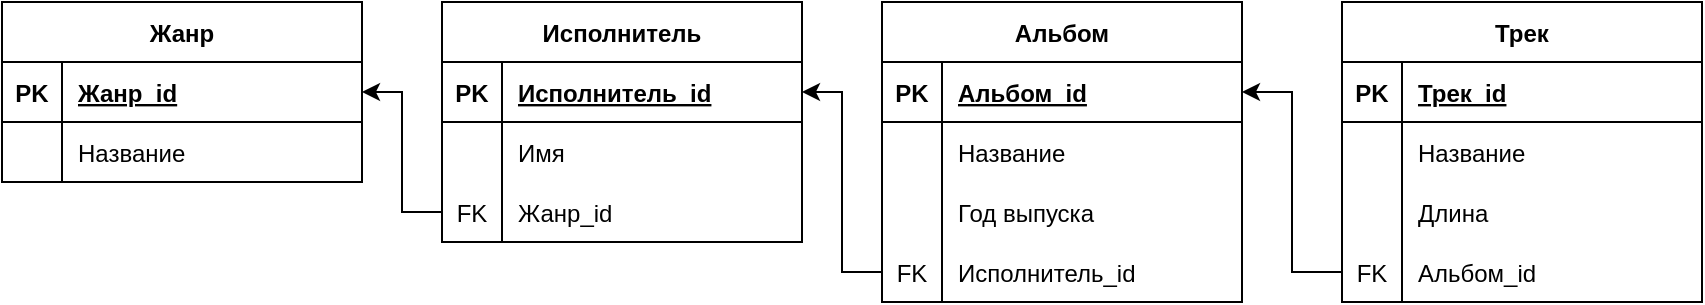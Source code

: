 <mxfile version="20.8.23" type="github">
  <diagram name="Страница 1" id="Ezz1WWHIf42Ru0axihvY">
    <mxGraphModel dx="1434" dy="739" grid="1" gridSize="10" guides="1" tooltips="1" connect="1" arrows="1" fold="1" page="1" pageScale="1" pageWidth="827" pageHeight="1169" math="0" shadow="0">
      <root>
        <mxCell id="0" />
        <mxCell id="1" parent="0" />
        <mxCell id="xEUZkp9Z2RVtKTUsOf9Q-1" value="Жанр" style="shape=table;startSize=30;container=1;collapsible=1;childLayout=tableLayout;fixedRows=1;rowLines=0;fontStyle=1;align=center;resizeLast=1;" vertex="1" parent="1">
          <mxGeometry x="20" y="70" width="180" height="90" as="geometry" />
        </mxCell>
        <mxCell id="xEUZkp9Z2RVtKTUsOf9Q-2" value="" style="shape=tableRow;horizontal=0;startSize=0;swimlaneHead=0;swimlaneBody=0;fillColor=none;collapsible=0;dropTarget=0;points=[[0,0.5],[1,0.5]];portConstraint=eastwest;top=0;left=0;right=0;bottom=1;" vertex="1" parent="xEUZkp9Z2RVtKTUsOf9Q-1">
          <mxGeometry y="30" width="180" height="30" as="geometry" />
        </mxCell>
        <mxCell id="xEUZkp9Z2RVtKTUsOf9Q-3" value="PK" style="shape=partialRectangle;connectable=0;fillColor=none;top=0;left=0;bottom=0;right=0;fontStyle=1;overflow=hidden;" vertex="1" parent="xEUZkp9Z2RVtKTUsOf9Q-2">
          <mxGeometry width="30" height="30" as="geometry">
            <mxRectangle width="30" height="30" as="alternateBounds" />
          </mxGeometry>
        </mxCell>
        <mxCell id="xEUZkp9Z2RVtKTUsOf9Q-4" value="Жанр_id" style="shape=partialRectangle;connectable=0;fillColor=none;top=0;left=0;bottom=0;right=0;align=left;spacingLeft=6;fontStyle=5;overflow=hidden;" vertex="1" parent="xEUZkp9Z2RVtKTUsOf9Q-2">
          <mxGeometry x="30" width="150" height="30" as="geometry">
            <mxRectangle width="150" height="30" as="alternateBounds" />
          </mxGeometry>
        </mxCell>
        <mxCell id="xEUZkp9Z2RVtKTUsOf9Q-5" value="" style="shape=tableRow;horizontal=0;startSize=0;swimlaneHead=0;swimlaneBody=0;fillColor=none;collapsible=0;dropTarget=0;points=[[0,0.5],[1,0.5]];portConstraint=eastwest;top=0;left=0;right=0;bottom=0;" vertex="1" parent="xEUZkp9Z2RVtKTUsOf9Q-1">
          <mxGeometry y="60" width="180" height="30" as="geometry" />
        </mxCell>
        <mxCell id="xEUZkp9Z2RVtKTUsOf9Q-6" value="" style="shape=partialRectangle;connectable=0;fillColor=none;top=0;left=0;bottom=0;right=0;editable=1;overflow=hidden;" vertex="1" parent="xEUZkp9Z2RVtKTUsOf9Q-5">
          <mxGeometry width="30" height="30" as="geometry">
            <mxRectangle width="30" height="30" as="alternateBounds" />
          </mxGeometry>
        </mxCell>
        <mxCell id="xEUZkp9Z2RVtKTUsOf9Q-7" value="Название" style="shape=partialRectangle;connectable=0;fillColor=none;top=0;left=0;bottom=0;right=0;align=left;spacingLeft=6;overflow=hidden;" vertex="1" parent="xEUZkp9Z2RVtKTUsOf9Q-5">
          <mxGeometry x="30" width="150" height="30" as="geometry">
            <mxRectangle width="150" height="30" as="alternateBounds" />
          </mxGeometry>
        </mxCell>
        <mxCell id="xEUZkp9Z2RVtKTUsOf9Q-14" value="Исполнитель" style="shape=table;startSize=30;container=1;collapsible=1;childLayout=tableLayout;fixedRows=1;rowLines=0;fontStyle=1;align=center;resizeLast=1;" vertex="1" parent="1">
          <mxGeometry x="240" y="70" width="180" height="120" as="geometry" />
        </mxCell>
        <mxCell id="xEUZkp9Z2RVtKTUsOf9Q-15" value="" style="shape=tableRow;horizontal=0;startSize=0;swimlaneHead=0;swimlaneBody=0;fillColor=none;collapsible=0;dropTarget=0;points=[[0,0.5],[1,0.5]];portConstraint=eastwest;top=0;left=0;right=0;bottom=1;" vertex="1" parent="xEUZkp9Z2RVtKTUsOf9Q-14">
          <mxGeometry y="30" width="180" height="30" as="geometry" />
        </mxCell>
        <mxCell id="xEUZkp9Z2RVtKTUsOf9Q-16" value="PK" style="shape=partialRectangle;connectable=0;fillColor=none;top=0;left=0;bottom=0;right=0;fontStyle=1;overflow=hidden;" vertex="1" parent="xEUZkp9Z2RVtKTUsOf9Q-15">
          <mxGeometry width="30" height="30" as="geometry">
            <mxRectangle width="30" height="30" as="alternateBounds" />
          </mxGeometry>
        </mxCell>
        <mxCell id="xEUZkp9Z2RVtKTUsOf9Q-17" value="Исполнитель_id" style="shape=partialRectangle;connectable=0;fillColor=none;top=0;left=0;bottom=0;right=0;align=left;spacingLeft=6;fontStyle=5;overflow=hidden;" vertex="1" parent="xEUZkp9Z2RVtKTUsOf9Q-15">
          <mxGeometry x="30" width="150" height="30" as="geometry">
            <mxRectangle width="150" height="30" as="alternateBounds" />
          </mxGeometry>
        </mxCell>
        <mxCell id="xEUZkp9Z2RVtKTUsOf9Q-18" value="" style="shape=tableRow;horizontal=0;startSize=0;swimlaneHead=0;swimlaneBody=0;fillColor=none;collapsible=0;dropTarget=0;points=[[0,0.5],[1,0.5]];portConstraint=eastwest;top=0;left=0;right=0;bottom=0;" vertex="1" parent="xEUZkp9Z2RVtKTUsOf9Q-14">
          <mxGeometry y="60" width="180" height="30" as="geometry" />
        </mxCell>
        <mxCell id="xEUZkp9Z2RVtKTUsOf9Q-19" value="" style="shape=partialRectangle;connectable=0;fillColor=none;top=0;left=0;bottom=0;right=0;editable=1;overflow=hidden;" vertex="1" parent="xEUZkp9Z2RVtKTUsOf9Q-18">
          <mxGeometry width="30" height="30" as="geometry">
            <mxRectangle width="30" height="30" as="alternateBounds" />
          </mxGeometry>
        </mxCell>
        <mxCell id="xEUZkp9Z2RVtKTUsOf9Q-20" value="Имя" style="shape=partialRectangle;connectable=0;fillColor=none;top=0;left=0;bottom=0;right=0;align=left;spacingLeft=6;overflow=hidden;" vertex="1" parent="xEUZkp9Z2RVtKTUsOf9Q-18">
          <mxGeometry x="30" width="150" height="30" as="geometry">
            <mxRectangle width="150" height="30" as="alternateBounds" />
          </mxGeometry>
        </mxCell>
        <mxCell id="xEUZkp9Z2RVtKTUsOf9Q-21" value="" style="shape=tableRow;horizontal=0;startSize=0;swimlaneHead=0;swimlaneBody=0;fillColor=none;collapsible=0;dropTarget=0;points=[[0,0.5],[1,0.5]];portConstraint=eastwest;top=0;left=0;right=0;bottom=0;" vertex="1" parent="xEUZkp9Z2RVtKTUsOf9Q-14">
          <mxGeometry y="90" width="180" height="30" as="geometry" />
        </mxCell>
        <mxCell id="xEUZkp9Z2RVtKTUsOf9Q-22" value="FK" style="shape=partialRectangle;connectable=0;fillColor=none;top=0;left=0;bottom=0;right=0;editable=1;overflow=hidden;" vertex="1" parent="xEUZkp9Z2RVtKTUsOf9Q-21">
          <mxGeometry width="30" height="30" as="geometry">
            <mxRectangle width="30" height="30" as="alternateBounds" />
          </mxGeometry>
        </mxCell>
        <mxCell id="xEUZkp9Z2RVtKTUsOf9Q-23" value="Жанр_id" style="shape=partialRectangle;connectable=0;fillColor=none;top=0;left=0;bottom=0;right=0;align=left;spacingLeft=6;overflow=hidden;" vertex="1" parent="xEUZkp9Z2RVtKTUsOf9Q-21">
          <mxGeometry x="30" width="150" height="30" as="geometry">
            <mxRectangle width="150" height="30" as="alternateBounds" />
          </mxGeometry>
        </mxCell>
        <mxCell id="xEUZkp9Z2RVtKTUsOf9Q-27" value="Альбом" style="shape=table;startSize=30;container=1;collapsible=1;childLayout=tableLayout;fixedRows=1;rowLines=0;fontStyle=1;align=center;resizeLast=1;" vertex="1" parent="1">
          <mxGeometry x="460" y="70" width="180" height="150" as="geometry" />
        </mxCell>
        <mxCell id="xEUZkp9Z2RVtKTUsOf9Q-28" value="" style="shape=tableRow;horizontal=0;startSize=0;swimlaneHead=0;swimlaneBody=0;fillColor=none;collapsible=0;dropTarget=0;points=[[0,0.5],[1,0.5]];portConstraint=eastwest;top=0;left=0;right=0;bottom=1;" vertex="1" parent="xEUZkp9Z2RVtKTUsOf9Q-27">
          <mxGeometry y="30" width="180" height="30" as="geometry" />
        </mxCell>
        <mxCell id="xEUZkp9Z2RVtKTUsOf9Q-29" value="PK" style="shape=partialRectangle;connectable=0;fillColor=none;top=0;left=0;bottom=0;right=0;fontStyle=1;overflow=hidden;" vertex="1" parent="xEUZkp9Z2RVtKTUsOf9Q-28">
          <mxGeometry width="30" height="30" as="geometry">
            <mxRectangle width="30" height="30" as="alternateBounds" />
          </mxGeometry>
        </mxCell>
        <mxCell id="xEUZkp9Z2RVtKTUsOf9Q-30" value="Альбом_id" style="shape=partialRectangle;connectable=0;fillColor=none;top=0;left=0;bottom=0;right=0;align=left;spacingLeft=6;fontStyle=5;overflow=hidden;" vertex="1" parent="xEUZkp9Z2RVtKTUsOf9Q-28">
          <mxGeometry x="30" width="150" height="30" as="geometry">
            <mxRectangle width="150" height="30" as="alternateBounds" />
          </mxGeometry>
        </mxCell>
        <mxCell id="xEUZkp9Z2RVtKTUsOf9Q-31" value="" style="shape=tableRow;horizontal=0;startSize=0;swimlaneHead=0;swimlaneBody=0;fillColor=none;collapsible=0;dropTarget=0;points=[[0,0.5],[1,0.5]];portConstraint=eastwest;top=0;left=0;right=0;bottom=0;" vertex="1" parent="xEUZkp9Z2RVtKTUsOf9Q-27">
          <mxGeometry y="60" width="180" height="30" as="geometry" />
        </mxCell>
        <mxCell id="xEUZkp9Z2RVtKTUsOf9Q-32" value="" style="shape=partialRectangle;connectable=0;fillColor=none;top=0;left=0;bottom=0;right=0;editable=1;overflow=hidden;" vertex="1" parent="xEUZkp9Z2RVtKTUsOf9Q-31">
          <mxGeometry width="30" height="30" as="geometry">
            <mxRectangle width="30" height="30" as="alternateBounds" />
          </mxGeometry>
        </mxCell>
        <mxCell id="xEUZkp9Z2RVtKTUsOf9Q-33" value="Название" style="shape=partialRectangle;connectable=0;fillColor=none;top=0;left=0;bottom=0;right=0;align=left;spacingLeft=6;overflow=hidden;" vertex="1" parent="xEUZkp9Z2RVtKTUsOf9Q-31">
          <mxGeometry x="30" width="150" height="30" as="geometry">
            <mxRectangle width="150" height="30" as="alternateBounds" />
          </mxGeometry>
        </mxCell>
        <mxCell id="xEUZkp9Z2RVtKTUsOf9Q-34" value="" style="shape=tableRow;horizontal=0;startSize=0;swimlaneHead=0;swimlaneBody=0;fillColor=none;collapsible=0;dropTarget=0;points=[[0,0.5],[1,0.5]];portConstraint=eastwest;top=0;left=0;right=0;bottom=0;" vertex="1" parent="xEUZkp9Z2RVtKTUsOf9Q-27">
          <mxGeometry y="90" width="180" height="30" as="geometry" />
        </mxCell>
        <mxCell id="xEUZkp9Z2RVtKTUsOf9Q-35" value="" style="shape=partialRectangle;connectable=0;fillColor=none;top=0;left=0;bottom=0;right=0;editable=1;overflow=hidden;" vertex="1" parent="xEUZkp9Z2RVtKTUsOf9Q-34">
          <mxGeometry width="30" height="30" as="geometry">
            <mxRectangle width="30" height="30" as="alternateBounds" />
          </mxGeometry>
        </mxCell>
        <mxCell id="xEUZkp9Z2RVtKTUsOf9Q-36" value="Год выпуска" style="shape=partialRectangle;connectable=0;fillColor=none;top=0;left=0;bottom=0;right=0;align=left;spacingLeft=6;overflow=hidden;" vertex="1" parent="xEUZkp9Z2RVtKTUsOf9Q-34">
          <mxGeometry x="30" width="150" height="30" as="geometry">
            <mxRectangle width="150" height="30" as="alternateBounds" />
          </mxGeometry>
        </mxCell>
        <mxCell id="xEUZkp9Z2RVtKTUsOf9Q-37" value="" style="shape=tableRow;horizontal=0;startSize=0;swimlaneHead=0;swimlaneBody=0;fillColor=none;collapsible=0;dropTarget=0;points=[[0,0.5],[1,0.5]];portConstraint=eastwest;top=0;left=0;right=0;bottom=0;" vertex="1" parent="xEUZkp9Z2RVtKTUsOf9Q-27">
          <mxGeometry y="120" width="180" height="30" as="geometry" />
        </mxCell>
        <mxCell id="xEUZkp9Z2RVtKTUsOf9Q-38" value="FK" style="shape=partialRectangle;connectable=0;fillColor=none;top=0;left=0;bottom=0;right=0;editable=1;overflow=hidden;" vertex="1" parent="xEUZkp9Z2RVtKTUsOf9Q-37">
          <mxGeometry width="30" height="30" as="geometry">
            <mxRectangle width="30" height="30" as="alternateBounds" />
          </mxGeometry>
        </mxCell>
        <mxCell id="xEUZkp9Z2RVtKTUsOf9Q-39" value="Исполнитель_id" style="shape=partialRectangle;connectable=0;fillColor=none;top=0;left=0;bottom=0;right=0;align=left;spacingLeft=6;overflow=hidden;" vertex="1" parent="xEUZkp9Z2RVtKTUsOf9Q-37">
          <mxGeometry x="30" width="150" height="30" as="geometry">
            <mxRectangle width="150" height="30" as="alternateBounds" />
          </mxGeometry>
        </mxCell>
        <mxCell id="xEUZkp9Z2RVtKTUsOf9Q-40" value="Трек" style="shape=table;startSize=30;container=1;collapsible=1;childLayout=tableLayout;fixedRows=1;rowLines=0;fontStyle=1;align=center;resizeLast=1;" vertex="1" parent="1">
          <mxGeometry x="690" y="70" width="180" height="150" as="geometry" />
        </mxCell>
        <mxCell id="xEUZkp9Z2RVtKTUsOf9Q-41" value="" style="shape=tableRow;horizontal=0;startSize=0;swimlaneHead=0;swimlaneBody=0;fillColor=none;collapsible=0;dropTarget=0;points=[[0,0.5],[1,0.5]];portConstraint=eastwest;top=0;left=0;right=0;bottom=1;" vertex="1" parent="xEUZkp9Z2RVtKTUsOf9Q-40">
          <mxGeometry y="30" width="180" height="30" as="geometry" />
        </mxCell>
        <mxCell id="xEUZkp9Z2RVtKTUsOf9Q-42" value="PK" style="shape=partialRectangle;connectable=0;fillColor=none;top=0;left=0;bottom=0;right=0;fontStyle=1;overflow=hidden;" vertex="1" parent="xEUZkp9Z2RVtKTUsOf9Q-41">
          <mxGeometry width="30" height="30" as="geometry">
            <mxRectangle width="30" height="30" as="alternateBounds" />
          </mxGeometry>
        </mxCell>
        <mxCell id="xEUZkp9Z2RVtKTUsOf9Q-43" value="Трек_id" style="shape=partialRectangle;connectable=0;fillColor=none;top=0;left=0;bottom=0;right=0;align=left;spacingLeft=6;fontStyle=5;overflow=hidden;" vertex="1" parent="xEUZkp9Z2RVtKTUsOf9Q-41">
          <mxGeometry x="30" width="150" height="30" as="geometry">
            <mxRectangle width="150" height="30" as="alternateBounds" />
          </mxGeometry>
        </mxCell>
        <mxCell id="xEUZkp9Z2RVtKTUsOf9Q-44" value="" style="shape=tableRow;horizontal=0;startSize=0;swimlaneHead=0;swimlaneBody=0;fillColor=none;collapsible=0;dropTarget=0;points=[[0,0.5],[1,0.5]];portConstraint=eastwest;top=0;left=0;right=0;bottom=0;" vertex="1" parent="xEUZkp9Z2RVtKTUsOf9Q-40">
          <mxGeometry y="60" width="180" height="30" as="geometry" />
        </mxCell>
        <mxCell id="xEUZkp9Z2RVtKTUsOf9Q-45" value="" style="shape=partialRectangle;connectable=0;fillColor=none;top=0;left=0;bottom=0;right=0;editable=1;overflow=hidden;" vertex="1" parent="xEUZkp9Z2RVtKTUsOf9Q-44">
          <mxGeometry width="30" height="30" as="geometry">
            <mxRectangle width="30" height="30" as="alternateBounds" />
          </mxGeometry>
        </mxCell>
        <mxCell id="xEUZkp9Z2RVtKTUsOf9Q-46" value="Название" style="shape=partialRectangle;connectable=0;fillColor=none;top=0;left=0;bottom=0;right=0;align=left;spacingLeft=6;overflow=hidden;" vertex="1" parent="xEUZkp9Z2RVtKTUsOf9Q-44">
          <mxGeometry x="30" width="150" height="30" as="geometry">
            <mxRectangle width="150" height="30" as="alternateBounds" />
          </mxGeometry>
        </mxCell>
        <mxCell id="xEUZkp9Z2RVtKTUsOf9Q-47" value="" style="shape=tableRow;horizontal=0;startSize=0;swimlaneHead=0;swimlaneBody=0;fillColor=none;collapsible=0;dropTarget=0;points=[[0,0.5],[1,0.5]];portConstraint=eastwest;top=0;left=0;right=0;bottom=0;" vertex="1" parent="xEUZkp9Z2RVtKTUsOf9Q-40">
          <mxGeometry y="90" width="180" height="30" as="geometry" />
        </mxCell>
        <mxCell id="xEUZkp9Z2RVtKTUsOf9Q-48" value="" style="shape=partialRectangle;connectable=0;fillColor=none;top=0;left=0;bottom=0;right=0;editable=1;overflow=hidden;" vertex="1" parent="xEUZkp9Z2RVtKTUsOf9Q-47">
          <mxGeometry width="30" height="30" as="geometry">
            <mxRectangle width="30" height="30" as="alternateBounds" />
          </mxGeometry>
        </mxCell>
        <mxCell id="xEUZkp9Z2RVtKTUsOf9Q-49" value="Длина" style="shape=partialRectangle;connectable=0;fillColor=none;top=0;left=0;bottom=0;right=0;align=left;spacingLeft=6;overflow=hidden;" vertex="1" parent="xEUZkp9Z2RVtKTUsOf9Q-47">
          <mxGeometry x="30" width="150" height="30" as="geometry">
            <mxRectangle width="150" height="30" as="alternateBounds" />
          </mxGeometry>
        </mxCell>
        <mxCell id="xEUZkp9Z2RVtKTUsOf9Q-50" value="" style="shape=tableRow;horizontal=0;startSize=0;swimlaneHead=0;swimlaneBody=0;fillColor=none;collapsible=0;dropTarget=0;points=[[0,0.5],[1,0.5]];portConstraint=eastwest;top=0;left=0;right=0;bottom=0;" vertex="1" parent="xEUZkp9Z2RVtKTUsOf9Q-40">
          <mxGeometry y="120" width="180" height="30" as="geometry" />
        </mxCell>
        <mxCell id="xEUZkp9Z2RVtKTUsOf9Q-51" value="FK" style="shape=partialRectangle;connectable=0;fillColor=none;top=0;left=0;bottom=0;right=0;editable=1;overflow=hidden;" vertex="1" parent="xEUZkp9Z2RVtKTUsOf9Q-50">
          <mxGeometry width="30" height="30" as="geometry">
            <mxRectangle width="30" height="30" as="alternateBounds" />
          </mxGeometry>
        </mxCell>
        <mxCell id="xEUZkp9Z2RVtKTUsOf9Q-52" value="Альбом_id" style="shape=partialRectangle;connectable=0;fillColor=none;top=0;left=0;bottom=0;right=0;align=left;spacingLeft=6;overflow=hidden;" vertex="1" parent="xEUZkp9Z2RVtKTUsOf9Q-50">
          <mxGeometry x="30" width="150" height="30" as="geometry">
            <mxRectangle width="150" height="30" as="alternateBounds" />
          </mxGeometry>
        </mxCell>
        <mxCell id="xEUZkp9Z2RVtKTUsOf9Q-56" style="edgeStyle=orthogonalEdgeStyle;rounded=0;orthogonalLoop=1;jettySize=auto;html=1;exitX=0;exitY=0.5;exitDx=0;exitDy=0;entryX=1;entryY=0.5;entryDx=0;entryDy=0;" edge="1" parent="1" source="xEUZkp9Z2RVtKTUsOf9Q-50" target="xEUZkp9Z2RVtKTUsOf9Q-28">
          <mxGeometry relative="1" as="geometry" />
        </mxCell>
        <mxCell id="xEUZkp9Z2RVtKTUsOf9Q-57" style="edgeStyle=orthogonalEdgeStyle;rounded=0;orthogonalLoop=1;jettySize=auto;html=1;exitX=0;exitY=0.5;exitDx=0;exitDy=0;" edge="1" parent="1" source="xEUZkp9Z2RVtKTUsOf9Q-37" target="xEUZkp9Z2RVtKTUsOf9Q-15">
          <mxGeometry relative="1" as="geometry" />
        </mxCell>
        <mxCell id="xEUZkp9Z2RVtKTUsOf9Q-58" style="edgeStyle=orthogonalEdgeStyle;rounded=0;orthogonalLoop=1;jettySize=auto;html=1;exitX=0;exitY=0.5;exitDx=0;exitDy=0;entryX=1;entryY=0.5;entryDx=0;entryDy=0;" edge="1" parent="1" source="xEUZkp9Z2RVtKTUsOf9Q-21" target="xEUZkp9Z2RVtKTUsOf9Q-2">
          <mxGeometry relative="1" as="geometry" />
        </mxCell>
      </root>
    </mxGraphModel>
  </diagram>
</mxfile>

